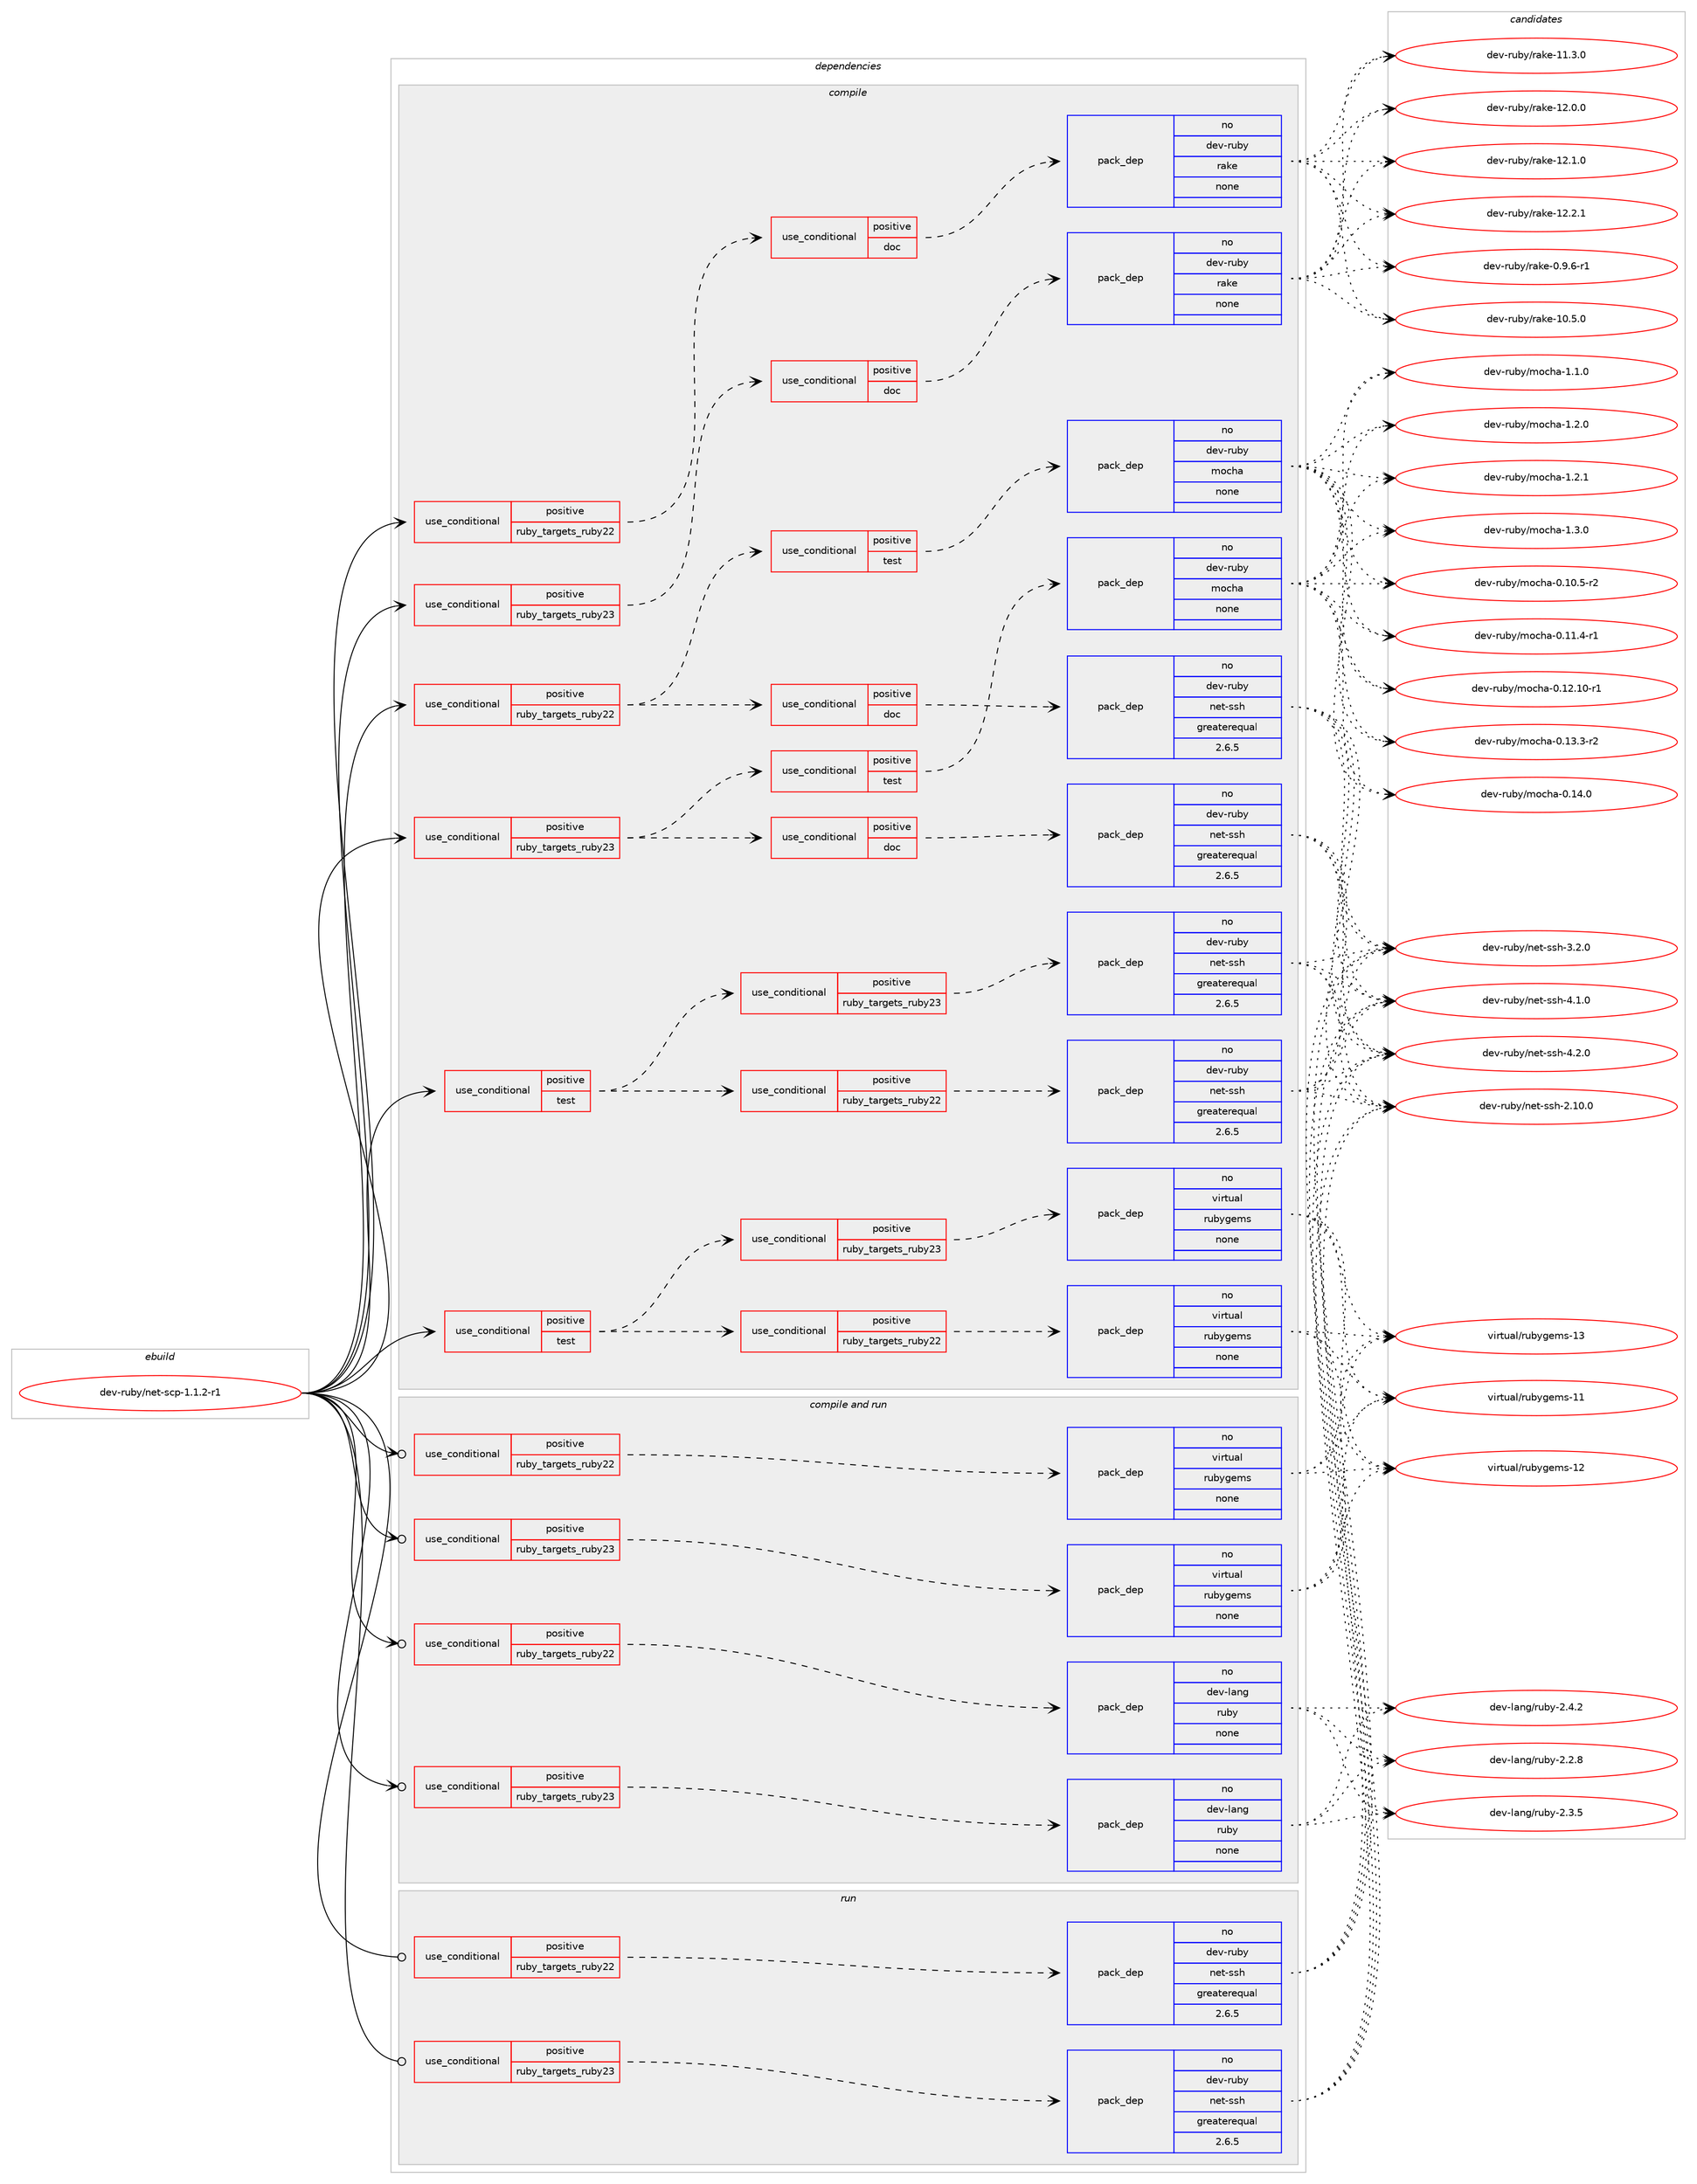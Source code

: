 digraph prolog {

# *************
# Graph options
# *************

newrank=true;
concentrate=true;
compound=true;
graph [rankdir=LR,fontname=Helvetica,fontsize=10,ranksep=1.5];#, ranksep=2.5, nodesep=0.2];
edge  [arrowhead=vee];
node  [fontname=Helvetica,fontsize=10];

# **********
# The ebuild
# **********

subgraph cluster_leftcol {
color=gray;
rank=same;
label=<<i>ebuild</i>>;
id [label="dev-ruby/net-scp-1.1.2-r1", color=red, width=4, href="../dev-ruby/net-scp-1.1.2-r1.svg"];
}

# ****************
# The dependencies
# ****************

subgraph cluster_midcol {
color=gray;
label=<<i>dependencies</i>>;
subgraph cluster_compile {
fillcolor="#eeeeee";
style=filled;
label=<<i>compile</i>>;
subgraph cond63167 {
dependency250300 [label=<<TABLE BORDER="0" CELLBORDER="1" CELLSPACING="0" CELLPADDING="4"><TR><TD ROWSPAN="3" CELLPADDING="10">use_conditional</TD></TR><TR><TD>positive</TD></TR><TR><TD>ruby_targets_ruby22</TD></TR></TABLE>>, shape=none, color=red];
subgraph cond63168 {
dependency250301 [label=<<TABLE BORDER="0" CELLBORDER="1" CELLSPACING="0" CELLPADDING="4"><TR><TD ROWSPAN="3" CELLPADDING="10">use_conditional</TD></TR><TR><TD>positive</TD></TR><TR><TD>doc</TD></TR></TABLE>>, shape=none, color=red];
subgraph pack183028 {
dependency250302 [label=<<TABLE BORDER="0" CELLBORDER="1" CELLSPACING="0" CELLPADDING="4" WIDTH="220"><TR><TD ROWSPAN="6" CELLPADDING="30">pack_dep</TD></TR><TR><TD WIDTH="110">no</TD></TR><TR><TD>dev-ruby</TD></TR><TR><TD>net-ssh</TD></TR><TR><TD>greaterequal</TD></TR><TR><TD>2.6.5</TD></TR></TABLE>>, shape=none, color=blue];
}
dependency250301:e -> dependency250302:w [weight=20,style="dashed",arrowhead="vee"];
}
dependency250300:e -> dependency250301:w [weight=20,style="dashed",arrowhead="vee"];
subgraph cond63169 {
dependency250303 [label=<<TABLE BORDER="0" CELLBORDER="1" CELLSPACING="0" CELLPADDING="4"><TR><TD ROWSPAN="3" CELLPADDING="10">use_conditional</TD></TR><TR><TD>positive</TD></TR><TR><TD>test</TD></TR></TABLE>>, shape=none, color=red];
subgraph pack183029 {
dependency250304 [label=<<TABLE BORDER="0" CELLBORDER="1" CELLSPACING="0" CELLPADDING="4" WIDTH="220"><TR><TD ROWSPAN="6" CELLPADDING="30">pack_dep</TD></TR><TR><TD WIDTH="110">no</TD></TR><TR><TD>dev-ruby</TD></TR><TR><TD>mocha</TD></TR><TR><TD>none</TD></TR><TR><TD></TD></TR></TABLE>>, shape=none, color=blue];
}
dependency250303:e -> dependency250304:w [weight=20,style="dashed",arrowhead="vee"];
}
dependency250300:e -> dependency250303:w [weight=20,style="dashed",arrowhead="vee"];
}
id:e -> dependency250300:w [weight=20,style="solid",arrowhead="vee"];
subgraph cond63170 {
dependency250305 [label=<<TABLE BORDER="0" CELLBORDER="1" CELLSPACING="0" CELLPADDING="4"><TR><TD ROWSPAN="3" CELLPADDING="10">use_conditional</TD></TR><TR><TD>positive</TD></TR><TR><TD>ruby_targets_ruby22</TD></TR></TABLE>>, shape=none, color=red];
subgraph cond63171 {
dependency250306 [label=<<TABLE BORDER="0" CELLBORDER="1" CELLSPACING="0" CELLPADDING="4"><TR><TD ROWSPAN="3" CELLPADDING="10">use_conditional</TD></TR><TR><TD>positive</TD></TR><TR><TD>doc</TD></TR></TABLE>>, shape=none, color=red];
subgraph pack183030 {
dependency250307 [label=<<TABLE BORDER="0" CELLBORDER="1" CELLSPACING="0" CELLPADDING="4" WIDTH="220"><TR><TD ROWSPAN="6" CELLPADDING="30">pack_dep</TD></TR><TR><TD WIDTH="110">no</TD></TR><TR><TD>dev-ruby</TD></TR><TR><TD>rake</TD></TR><TR><TD>none</TD></TR><TR><TD></TD></TR></TABLE>>, shape=none, color=blue];
}
dependency250306:e -> dependency250307:w [weight=20,style="dashed",arrowhead="vee"];
}
dependency250305:e -> dependency250306:w [weight=20,style="dashed",arrowhead="vee"];
}
id:e -> dependency250305:w [weight=20,style="solid",arrowhead="vee"];
subgraph cond63172 {
dependency250308 [label=<<TABLE BORDER="0" CELLBORDER="1" CELLSPACING="0" CELLPADDING="4"><TR><TD ROWSPAN="3" CELLPADDING="10">use_conditional</TD></TR><TR><TD>positive</TD></TR><TR><TD>ruby_targets_ruby23</TD></TR></TABLE>>, shape=none, color=red];
subgraph cond63173 {
dependency250309 [label=<<TABLE BORDER="0" CELLBORDER="1" CELLSPACING="0" CELLPADDING="4"><TR><TD ROWSPAN="3" CELLPADDING="10">use_conditional</TD></TR><TR><TD>positive</TD></TR><TR><TD>doc</TD></TR></TABLE>>, shape=none, color=red];
subgraph pack183031 {
dependency250310 [label=<<TABLE BORDER="0" CELLBORDER="1" CELLSPACING="0" CELLPADDING="4" WIDTH="220"><TR><TD ROWSPAN="6" CELLPADDING="30">pack_dep</TD></TR><TR><TD WIDTH="110">no</TD></TR><TR><TD>dev-ruby</TD></TR><TR><TD>net-ssh</TD></TR><TR><TD>greaterequal</TD></TR><TR><TD>2.6.5</TD></TR></TABLE>>, shape=none, color=blue];
}
dependency250309:e -> dependency250310:w [weight=20,style="dashed",arrowhead="vee"];
}
dependency250308:e -> dependency250309:w [weight=20,style="dashed",arrowhead="vee"];
subgraph cond63174 {
dependency250311 [label=<<TABLE BORDER="0" CELLBORDER="1" CELLSPACING="0" CELLPADDING="4"><TR><TD ROWSPAN="3" CELLPADDING="10">use_conditional</TD></TR><TR><TD>positive</TD></TR><TR><TD>test</TD></TR></TABLE>>, shape=none, color=red];
subgraph pack183032 {
dependency250312 [label=<<TABLE BORDER="0" CELLBORDER="1" CELLSPACING="0" CELLPADDING="4" WIDTH="220"><TR><TD ROWSPAN="6" CELLPADDING="30">pack_dep</TD></TR><TR><TD WIDTH="110">no</TD></TR><TR><TD>dev-ruby</TD></TR><TR><TD>mocha</TD></TR><TR><TD>none</TD></TR><TR><TD></TD></TR></TABLE>>, shape=none, color=blue];
}
dependency250311:e -> dependency250312:w [weight=20,style="dashed",arrowhead="vee"];
}
dependency250308:e -> dependency250311:w [weight=20,style="dashed",arrowhead="vee"];
}
id:e -> dependency250308:w [weight=20,style="solid",arrowhead="vee"];
subgraph cond63175 {
dependency250313 [label=<<TABLE BORDER="0" CELLBORDER="1" CELLSPACING="0" CELLPADDING="4"><TR><TD ROWSPAN="3" CELLPADDING="10">use_conditional</TD></TR><TR><TD>positive</TD></TR><TR><TD>ruby_targets_ruby23</TD></TR></TABLE>>, shape=none, color=red];
subgraph cond63176 {
dependency250314 [label=<<TABLE BORDER="0" CELLBORDER="1" CELLSPACING="0" CELLPADDING="4"><TR><TD ROWSPAN="3" CELLPADDING="10">use_conditional</TD></TR><TR><TD>positive</TD></TR><TR><TD>doc</TD></TR></TABLE>>, shape=none, color=red];
subgraph pack183033 {
dependency250315 [label=<<TABLE BORDER="0" CELLBORDER="1" CELLSPACING="0" CELLPADDING="4" WIDTH="220"><TR><TD ROWSPAN="6" CELLPADDING="30">pack_dep</TD></TR><TR><TD WIDTH="110">no</TD></TR><TR><TD>dev-ruby</TD></TR><TR><TD>rake</TD></TR><TR><TD>none</TD></TR><TR><TD></TD></TR></TABLE>>, shape=none, color=blue];
}
dependency250314:e -> dependency250315:w [weight=20,style="dashed",arrowhead="vee"];
}
dependency250313:e -> dependency250314:w [weight=20,style="dashed",arrowhead="vee"];
}
id:e -> dependency250313:w [weight=20,style="solid",arrowhead="vee"];
subgraph cond63177 {
dependency250316 [label=<<TABLE BORDER="0" CELLBORDER="1" CELLSPACING="0" CELLPADDING="4"><TR><TD ROWSPAN="3" CELLPADDING="10">use_conditional</TD></TR><TR><TD>positive</TD></TR><TR><TD>test</TD></TR></TABLE>>, shape=none, color=red];
subgraph cond63178 {
dependency250317 [label=<<TABLE BORDER="0" CELLBORDER="1" CELLSPACING="0" CELLPADDING="4"><TR><TD ROWSPAN="3" CELLPADDING="10">use_conditional</TD></TR><TR><TD>positive</TD></TR><TR><TD>ruby_targets_ruby22</TD></TR></TABLE>>, shape=none, color=red];
subgraph pack183034 {
dependency250318 [label=<<TABLE BORDER="0" CELLBORDER="1" CELLSPACING="0" CELLPADDING="4" WIDTH="220"><TR><TD ROWSPAN="6" CELLPADDING="30">pack_dep</TD></TR><TR><TD WIDTH="110">no</TD></TR><TR><TD>dev-ruby</TD></TR><TR><TD>net-ssh</TD></TR><TR><TD>greaterequal</TD></TR><TR><TD>2.6.5</TD></TR></TABLE>>, shape=none, color=blue];
}
dependency250317:e -> dependency250318:w [weight=20,style="dashed",arrowhead="vee"];
}
dependency250316:e -> dependency250317:w [weight=20,style="dashed",arrowhead="vee"];
subgraph cond63179 {
dependency250319 [label=<<TABLE BORDER="0" CELLBORDER="1" CELLSPACING="0" CELLPADDING="4"><TR><TD ROWSPAN="3" CELLPADDING="10">use_conditional</TD></TR><TR><TD>positive</TD></TR><TR><TD>ruby_targets_ruby23</TD></TR></TABLE>>, shape=none, color=red];
subgraph pack183035 {
dependency250320 [label=<<TABLE BORDER="0" CELLBORDER="1" CELLSPACING="0" CELLPADDING="4" WIDTH="220"><TR><TD ROWSPAN="6" CELLPADDING="30">pack_dep</TD></TR><TR><TD WIDTH="110">no</TD></TR><TR><TD>dev-ruby</TD></TR><TR><TD>net-ssh</TD></TR><TR><TD>greaterequal</TD></TR><TR><TD>2.6.5</TD></TR></TABLE>>, shape=none, color=blue];
}
dependency250319:e -> dependency250320:w [weight=20,style="dashed",arrowhead="vee"];
}
dependency250316:e -> dependency250319:w [weight=20,style="dashed",arrowhead="vee"];
}
id:e -> dependency250316:w [weight=20,style="solid",arrowhead="vee"];
subgraph cond63180 {
dependency250321 [label=<<TABLE BORDER="0" CELLBORDER="1" CELLSPACING="0" CELLPADDING="4"><TR><TD ROWSPAN="3" CELLPADDING="10">use_conditional</TD></TR><TR><TD>positive</TD></TR><TR><TD>test</TD></TR></TABLE>>, shape=none, color=red];
subgraph cond63181 {
dependency250322 [label=<<TABLE BORDER="0" CELLBORDER="1" CELLSPACING="0" CELLPADDING="4"><TR><TD ROWSPAN="3" CELLPADDING="10">use_conditional</TD></TR><TR><TD>positive</TD></TR><TR><TD>ruby_targets_ruby22</TD></TR></TABLE>>, shape=none, color=red];
subgraph pack183036 {
dependency250323 [label=<<TABLE BORDER="0" CELLBORDER="1" CELLSPACING="0" CELLPADDING="4" WIDTH="220"><TR><TD ROWSPAN="6" CELLPADDING="30">pack_dep</TD></TR><TR><TD WIDTH="110">no</TD></TR><TR><TD>virtual</TD></TR><TR><TD>rubygems</TD></TR><TR><TD>none</TD></TR><TR><TD></TD></TR></TABLE>>, shape=none, color=blue];
}
dependency250322:e -> dependency250323:w [weight=20,style="dashed",arrowhead="vee"];
}
dependency250321:e -> dependency250322:w [weight=20,style="dashed",arrowhead="vee"];
subgraph cond63182 {
dependency250324 [label=<<TABLE BORDER="0" CELLBORDER="1" CELLSPACING="0" CELLPADDING="4"><TR><TD ROWSPAN="3" CELLPADDING="10">use_conditional</TD></TR><TR><TD>positive</TD></TR><TR><TD>ruby_targets_ruby23</TD></TR></TABLE>>, shape=none, color=red];
subgraph pack183037 {
dependency250325 [label=<<TABLE BORDER="0" CELLBORDER="1" CELLSPACING="0" CELLPADDING="4" WIDTH="220"><TR><TD ROWSPAN="6" CELLPADDING="30">pack_dep</TD></TR><TR><TD WIDTH="110">no</TD></TR><TR><TD>virtual</TD></TR><TR><TD>rubygems</TD></TR><TR><TD>none</TD></TR><TR><TD></TD></TR></TABLE>>, shape=none, color=blue];
}
dependency250324:e -> dependency250325:w [weight=20,style="dashed",arrowhead="vee"];
}
dependency250321:e -> dependency250324:w [weight=20,style="dashed",arrowhead="vee"];
}
id:e -> dependency250321:w [weight=20,style="solid",arrowhead="vee"];
}
subgraph cluster_compileandrun {
fillcolor="#eeeeee";
style=filled;
label=<<i>compile and run</i>>;
subgraph cond63183 {
dependency250326 [label=<<TABLE BORDER="0" CELLBORDER="1" CELLSPACING="0" CELLPADDING="4"><TR><TD ROWSPAN="3" CELLPADDING="10">use_conditional</TD></TR><TR><TD>positive</TD></TR><TR><TD>ruby_targets_ruby22</TD></TR></TABLE>>, shape=none, color=red];
subgraph pack183038 {
dependency250327 [label=<<TABLE BORDER="0" CELLBORDER="1" CELLSPACING="0" CELLPADDING="4" WIDTH="220"><TR><TD ROWSPAN="6" CELLPADDING="30">pack_dep</TD></TR><TR><TD WIDTH="110">no</TD></TR><TR><TD>dev-lang</TD></TR><TR><TD>ruby</TD></TR><TR><TD>none</TD></TR><TR><TD></TD></TR></TABLE>>, shape=none, color=blue];
}
dependency250326:e -> dependency250327:w [weight=20,style="dashed",arrowhead="vee"];
}
id:e -> dependency250326:w [weight=20,style="solid",arrowhead="odotvee"];
subgraph cond63184 {
dependency250328 [label=<<TABLE BORDER="0" CELLBORDER="1" CELLSPACING="0" CELLPADDING="4"><TR><TD ROWSPAN="3" CELLPADDING="10">use_conditional</TD></TR><TR><TD>positive</TD></TR><TR><TD>ruby_targets_ruby22</TD></TR></TABLE>>, shape=none, color=red];
subgraph pack183039 {
dependency250329 [label=<<TABLE BORDER="0" CELLBORDER="1" CELLSPACING="0" CELLPADDING="4" WIDTH="220"><TR><TD ROWSPAN="6" CELLPADDING="30">pack_dep</TD></TR><TR><TD WIDTH="110">no</TD></TR><TR><TD>virtual</TD></TR><TR><TD>rubygems</TD></TR><TR><TD>none</TD></TR><TR><TD></TD></TR></TABLE>>, shape=none, color=blue];
}
dependency250328:e -> dependency250329:w [weight=20,style="dashed",arrowhead="vee"];
}
id:e -> dependency250328:w [weight=20,style="solid",arrowhead="odotvee"];
subgraph cond63185 {
dependency250330 [label=<<TABLE BORDER="0" CELLBORDER="1" CELLSPACING="0" CELLPADDING="4"><TR><TD ROWSPAN="3" CELLPADDING="10">use_conditional</TD></TR><TR><TD>positive</TD></TR><TR><TD>ruby_targets_ruby23</TD></TR></TABLE>>, shape=none, color=red];
subgraph pack183040 {
dependency250331 [label=<<TABLE BORDER="0" CELLBORDER="1" CELLSPACING="0" CELLPADDING="4" WIDTH="220"><TR><TD ROWSPAN="6" CELLPADDING="30">pack_dep</TD></TR><TR><TD WIDTH="110">no</TD></TR><TR><TD>dev-lang</TD></TR><TR><TD>ruby</TD></TR><TR><TD>none</TD></TR><TR><TD></TD></TR></TABLE>>, shape=none, color=blue];
}
dependency250330:e -> dependency250331:w [weight=20,style="dashed",arrowhead="vee"];
}
id:e -> dependency250330:w [weight=20,style="solid",arrowhead="odotvee"];
subgraph cond63186 {
dependency250332 [label=<<TABLE BORDER="0" CELLBORDER="1" CELLSPACING="0" CELLPADDING="4"><TR><TD ROWSPAN="3" CELLPADDING="10">use_conditional</TD></TR><TR><TD>positive</TD></TR><TR><TD>ruby_targets_ruby23</TD></TR></TABLE>>, shape=none, color=red];
subgraph pack183041 {
dependency250333 [label=<<TABLE BORDER="0" CELLBORDER="1" CELLSPACING="0" CELLPADDING="4" WIDTH="220"><TR><TD ROWSPAN="6" CELLPADDING="30">pack_dep</TD></TR><TR><TD WIDTH="110">no</TD></TR><TR><TD>virtual</TD></TR><TR><TD>rubygems</TD></TR><TR><TD>none</TD></TR><TR><TD></TD></TR></TABLE>>, shape=none, color=blue];
}
dependency250332:e -> dependency250333:w [weight=20,style="dashed",arrowhead="vee"];
}
id:e -> dependency250332:w [weight=20,style="solid",arrowhead="odotvee"];
}
subgraph cluster_run {
fillcolor="#eeeeee";
style=filled;
label=<<i>run</i>>;
subgraph cond63187 {
dependency250334 [label=<<TABLE BORDER="0" CELLBORDER="1" CELLSPACING="0" CELLPADDING="4"><TR><TD ROWSPAN="3" CELLPADDING="10">use_conditional</TD></TR><TR><TD>positive</TD></TR><TR><TD>ruby_targets_ruby22</TD></TR></TABLE>>, shape=none, color=red];
subgraph pack183042 {
dependency250335 [label=<<TABLE BORDER="0" CELLBORDER="1" CELLSPACING="0" CELLPADDING="4" WIDTH="220"><TR><TD ROWSPAN="6" CELLPADDING="30">pack_dep</TD></TR><TR><TD WIDTH="110">no</TD></TR><TR><TD>dev-ruby</TD></TR><TR><TD>net-ssh</TD></TR><TR><TD>greaterequal</TD></TR><TR><TD>2.6.5</TD></TR></TABLE>>, shape=none, color=blue];
}
dependency250334:e -> dependency250335:w [weight=20,style="dashed",arrowhead="vee"];
}
id:e -> dependency250334:w [weight=20,style="solid",arrowhead="odot"];
subgraph cond63188 {
dependency250336 [label=<<TABLE BORDER="0" CELLBORDER="1" CELLSPACING="0" CELLPADDING="4"><TR><TD ROWSPAN="3" CELLPADDING="10">use_conditional</TD></TR><TR><TD>positive</TD></TR><TR><TD>ruby_targets_ruby23</TD></TR></TABLE>>, shape=none, color=red];
subgraph pack183043 {
dependency250337 [label=<<TABLE BORDER="0" CELLBORDER="1" CELLSPACING="0" CELLPADDING="4" WIDTH="220"><TR><TD ROWSPAN="6" CELLPADDING="30">pack_dep</TD></TR><TR><TD WIDTH="110">no</TD></TR><TR><TD>dev-ruby</TD></TR><TR><TD>net-ssh</TD></TR><TR><TD>greaterequal</TD></TR><TR><TD>2.6.5</TD></TR></TABLE>>, shape=none, color=blue];
}
dependency250336:e -> dependency250337:w [weight=20,style="dashed",arrowhead="vee"];
}
id:e -> dependency250336:w [weight=20,style="solid",arrowhead="odot"];
}
}

# **************
# The candidates
# **************

subgraph cluster_choices {
rank=same;
color=gray;
label=<<i>candidates</i>>;

subgraph choice183028 {
color=black;
nodesep=1;
choice1001011184511411798121471101011164511511510445504649484648 [label="dev-ruby/net-ssh-2.10.0", color=red, width=4,href="../dev-ruby/net-ssh-2.10.0.svg"];
choice10010111845114117981214711010111645115115104455146504648 [label="dev-ruby/net-ssh-3.2.0", color=red, width=4,href="../dev-ruby/net-ssh-3.2.0.svg"];
choice10010111845114117981214711010111645115115104455246494648 [label="dev-ruby/net-ssh-4.1.0", color=red, width=4,href="../dev-ruby/net-ssh-4.1.0.svg"];
choice10010111845114117981214711010111645115115104455246504648 [label="dev-ruby/net-ssh-4.2.0", color=red, width=4,href="../dev-ruby/net-ssh-4.2.0.svg"];
dependency250302:e -> choice1001011184511411798121471101011164511511510445504649484648:w [style=dotted,weight="100"];
dependency250302:e -> choice10010111845114117981214711010111645115115104455146504648:w [style=dotted,weight="100"];
dependency250302:e -> choice10010111845114117981214711010111645115115104455246494648:w [style=dotted,weight="100"];
dependency250302:e -> choice10010111845114117981214711010111645115115104455246504648:w [style=dotted,weight="100"];
}
subgraph choice183029 {
color=black;
nodesep=1;
choice1001011184511411798121471091119910497454846494846534511450 [label="dev-ruby/mocha-0.10.5-r2", color=red, width=4,href="../dev-ruby/mocha-0.10.5-r2.svg"];
choice1001011184511411798121471091119910497454846494946524511449 [label="dev-ruby/mocha-0.11.4-r1", color=red, width=4,href="../dev-ruby/mocha-0.11.4-r1.svg"];
choice100101118451141179812147109111991049745484649504649484511449 [label="dev-ruby/mocha-0.12.10-r1", color=red, width=4,href="../dev-ruby/mocha-0.12.10-r1.svg"];
choice1001011184511411798121471091119910497454846495146514511450 [label="dev-ruby/mocha-0.13.3-r2", color=red, width=4,href="../dev-ruby/mocha-0.13.3-r2.svg"];
choice100101118451141179812147109111991049745484649524648 [label="dev-ruby/mocha-0.14.0", color=red, width=4,href="../dev-ruby/mocha-0.14.0.svg"];
choice1001011184511411798121471091119910497454946494648 [label="dev-ruby/mocha-1.1.0", color=red, width=4,href="../dev-ruby/mocha-1.1.0.svg"];
choice1001011184511411798121471091119910497454946504648 [label="dev-ruby/mocha-1.2.0", color=red, width=4,href="../dev-ruby/mocha-1.2.0.svg"];
choice1001011184511411798121471091119910497454946504649 [label="dev-ruby/mocha-1.2.1", color=red, width=4,href="../dev-ruby/mocha-1.2.1.svg"];
choice1001011184511411798121471091119910497454946514648 [label="dev-ruby/mocha-1.3.0", color=red, width=4,href="../dev-ruby/mocha-1.3.0.svg"];
dependency250304:e -> choice1001011184511411798121471091119910497454846494846534511450:w [style=dotted,weight="100"];
dependency250304:e -> choice1001011184511411798121471091119910497454846494946524511449:w [style=dotted,weight="100"];
dependency250304:e -> choice100101118451141179812147109111991049745484649504649484511449:w [style=dotted,weight="100"];
dependency250304:e -> choice1001011184511411798121471091119910497454846495146514511450:w [style=dotted,weight="100"];
dependency250304:e -> choice100101118451141179812147109111991049745484649524648:w [style=dotted,weight="100"];
dependency250304:e -> choice1001011184511411798121471091119910497454946494648:w [style=dotted,weight="100"];
dependency250304:e -> choice1001011184511411798121471091119910497454946504648:w [style=dotted,weight="100"];
dependency250304:e -> choice1001011184511411798121471091119910497454946504649:w [style=dotted,weight="100"];
dependency250304:e -> choice1001011184511411798121471091119910497454946514648:w [style=dotted,weight="100"];
}
subgraph choice183030 {
color=black;
nodesep=1;
choice100101118451141179812147114971071014548465746544511449 [label="dev-ruby/rake-0.9.6-r1", color=red, width=4,href="../dev-ruby/rake-0.9.6-r1.svg"];
choice1001011184511411798121471149710710145494846534648 [label="dev-ruby/rake-10.5.0", color=red, width=4,href="../dev-ruby/rake-10.5.0.svg"];
choice1001011184511411798121471149710710145494946514648 [label="dev-ruby/rake-11.3.0", color=red, width=4,href="../dev-ruby/rake-11.3.0.svg"];
choice1001011184511411798121471149710710145495046484648 [label="dev-ruby/rake-12.0.0", color=red, width=4,href="../dev-ruby/rake-12.0.0.svg"];
choice1001011184511411798121471149710710145495046494648 [label="dev-ruby/rake-12.1.0", color=red, width=4,href="../dev-ruby/rake-12.1.0.svg"];
choice1001011184511411798121471149710710145495046504649 [label="dev-ruby/rake-12.2.1", color=red, width=4,href="../dev-ruby/rake-12.2.1.svg"];
dependency250307:e -> choice100101118451141179812147114971071014548465746544511449:w [style=dotted,weight="100"];
dependency250307:e -> choice1001011184511411798121471149710710145494846534648:w [style=dotted,weight="100"];
dependency250307:e -> choice1001011184511411798121471149710710145494946514648:w [style=dotted,weight="100"];
dependency250307:e -> choice1001011184511411798121471149710710145495046484648:w [style=dotted,weight="100"];
dependency250307:e -> choice1001011184511411798121471149710710145495046494648:w [style=dotted,weight="100"];
dependency250307:e -> choice1001011184511411798121471149710710145495046504649:w [style=dotted,weight="100"];
}
subgraph choice183031 {
color=black;
nodesep=1;
choice1001011184511411798121471101011164511511510445504649484648 [label="dev-ruby/net-ssh-2.10.0", color=red, width=4,href="../dev-ruby/net-ssh-2.10.0.svg"];
choice10010111845114117981214711010111645115115104455146504648 [label="dev-ruby/net-ssh-3.2.0", color=red, width=4,href="../dev-ruby/net-ssh-3.2.0.svg"];
choice10010111845114117981214711010111645115115104455246494648 [label="dev-ruby/net-ssh-4.1.0", color=red, width=4,href="../dev-ruby/net-ssh-4.1.0.svg"];
choice10010111845114117981214711010111645115115104455246504648 [label="dev-ruby/net-ssh-4.2.0", color=red, width=4,href="../dev-ruby/net-ssh-4.2.0.svg"];
dependency250310:e -> choice1001011184511411798121471101011164511511510445504649484648:w [style=dotted,weight="100"];
dependency250310:e -> choice10010111845114117981214711010111645115115104455146504648:w [style=dotted,weight="100"];
dependency250310:e -> choice10010111845114117981214711010111645115115104455246494648:w [style=dotted,weight="100"];
dependency250310:e -> choice10010111845114117981214711010111645115115104455246504648:w [style=dotted,weight="100"];
}
subgraph choice183032 {
color=black;
nodesep=1;
choice1001011184511411798121471091119910497454846494846534511450 [label="dev-ruby/mocha-0.10.5-r2", color=red, width=4,href="../dev-ruby/mocha-0.10.5-r2.svg"];
choice1001011184511411798121471091119910497454846494946524511449 [label="dev-ruby/mocha-0.11.4-r1", color=red, width=4,href="../dev-ruby/mocha-0.11.4-r1.svg"];
choice100101118451141179812147109111991049745484649504649484511449 [label="dev-ruby/mocha-0.12.10-r1", color=red, width=4,href="../dev-ruby/mocha-0.12.10-r1.svg"];
choice1001011184511411798121471091119910497454846495146514511450 [label="dev-ruby/mocha-0.13.3-r2", color=red, width=4,href="../dev-ruby/mocha-0.13.3-r2.svg"];
choice100101118451141179812147109111991049745484649524648 [label="dev-ruby/mocha-0.14.0", color=red, width=4,href="../dev-ruby/mocha-0.14.0.svg"];
choice1001011184511411798121471091119910497454946494648 [label="dev-ruby/mocha-1.1.0", color=red, width=4,href="../dev-ruby/mocha-1.1.0.svg"];
choice1001011184511411798121471091119910497454946504648 [label="dev-ruby/mocha-1.2.0", color=red, width=4,href="../dev-ruby/mocha-1.2.0.svg"];
choice1001011184511411798121471091119910497454946504649 [label="dev-ruby/mocha-1.2.1", color=red, width=4,href="../dev-ruby/mocha-1.2.1.svg"];
choice1001011184511411798121471091119910497454946514648 [label="dev-ruby/mocha-1.3.0", color=red, width=4,href="../dev-ruby/mocha-1.3.0.svg"];
dependency250312:e -> choice1001011184511411798121471091119910497454846494846534511450:w [style=dotted,weight="100"];
dependency250312:e -> choice1001011184511411798121471091119910497454846494946524511449:w [style=dotted,weight="100"];
dependency250312:e -> choice100101118451141179812147109111991049745484649504649484511449:w [style=dotted,weight="100"];
dependency250312:e -> choice1001011184511411798121471091119910497454846495146514511450:w [style=dotted,weight="100"];
dependency250312:e -> choice100101118451141179812147109111991049745484649524648:w [style=dotted,weight="100"];
dependency250312:e -> choice1001011184511411798121471091119910497454946494648:w [style=dotted,weight="100"];
dependency250312:e -> choice1001011184511411798121471091119910497454946504648:w [style=dotted,weight="100"];
dependency250312:e -> choice1001011184511411798121471091119910497454946504649:w [style=dotted,weight="100"];
dependency250312:e -> choice1001011184511411798121471091119910497454946514648:w [style=dotted,weight="100"];
}
subgraph choice183033 {
color=black;
nodesep=1;
choice100101118451141179812147114971071014548465746544511449 [label="dev-ruby/rake-0.9.6-r1", color=red, width=4,href="../dev-ruby/rake-0.9.6-r1.svg"];
choice1001011184511411798121471149710710145494846534648 [label="dev-ruby/rake-10.5.0", color=red, width=4,href="../dev-ruby/rake-10.5.0.svg"];
choice1001011184511411798121471149710710145494946514648 [label="dev-ruby/rake-11.3.0", color=red, width=4,href="../dev-ruby/rake-11.3.0.svg"];
choice1001011184511411798121471149710710145495046484648 [label="dev-ruby/rake-12.0.0", color=red, width=4,href="../dev-ruby/rake-12.0.0.svg"];
choice1001011184511411798121471149710710145495046494648 [label="dev-ruby/rake-12.1.0", color=red, width=4,href="../dev-ruby/rake-12.1.0.svg"];
choice1001011184511411798121471149710710145495046504649 [label="dev-ruby/rake-12.2.1", color=red, width=4,href="../dev-ruby/rake-12.2.1.svg"];
dependency250315:e -> choice100101118451141179812147114971071014548465746544511449:w [style=dotted,weight="100"];
dependency250315:e -> choice1001011184511411798121471149710710145494846534648:w [style=dotted,weight="100"];
dependency250315:e -> choice1001011184511411798121471149710710145494946514648:w [style=dotted,weight="100"];
dependency250315:e -> choice1001011184511411798121471149710710145495046484648:w [style=dotted,weight="100"];
dependency250315:e -> choice1001011184511411798121471149710710145495046494648:w [style=dotted,weight="100"];
dependency250315:e -> choice1001011184511411798121471149710710145495046504649:w [style=dotted,weight="100"];
}
subgraph choice183034 {
color=black;
nodesep=1;
choice1001011184511411798121471101011164511511510445504649484648 [label="dev-ruby/net-ssh-2.10.0", color=red, width=4,href="../dev-ruby/net-ssh-2.10.0.svg"];
choice10010111845114117981214711010111645115115104455146504648 [label="dev-ruby/net-ssh-3.2.0", color=red, width=4,href="../dev-ruby/net-ssh-3.2.0.svg"];
choice10010111845114117981214711010111645115115104455246494648 [label="dev-ruby/net-ssh-4.1.0", color=red, width=4,href="../dev-ruby/net-ssh-4.1.0.svg"];
choice10010111845114117981214711010111645115115104455246504648 [label="dev-ruby/net-ssh-4.2.0", color=red, width=4,href="../dev-ruby/net-ssh-4.2.0.svg"];
dependency250318:e -> choice1001011184511411798121471101011164511511510445504649484648:w [style=dotted,weight="100"];
dependency250318:e -> choice10010111845114117981214711010111645115115104455146504648:w [style=dotted,weight="100"];
dependency250318:e -> choice10010111845114117981214711010111645115115104455246494648:w [style=dotted,weight="100"];
dependency250318:e -> choice10010111845114117981214711010111645115115104455246504648:w [style=dotted,weight="100"];
}
subgraph choice183035 {
color=black;
nodesep=1;
choice1001011184511411798121471101011164511511510445504649484648 [label="dev-ruby/net-ssh-2.10.0", color=red, width=4,href="../dev-ruby/net-ssh-2.10.0.svg"];
choice10010111845114117981214711010111645115115104455146504648 [label="dev-ruby/net-ssh-3.2.0", color=red, width=4,href="../dev-ruby/net-ssh-3.2.0.svg"];
choice10010111845114117981214711010111645115115104455246494648 [label="dev-ruby/net-ssh-4.1.0", color=red, width=4,href="../dev-ruby/net-ssh-4.1.0.svg"];
choice10010111845114117981214711010111645115115104455246504648 [label="dev-ruby/net-ssh-4.2.0", color=red, width=4,href="../dev-ruby/net-ssh-4.2.0.svg"];
dependency250320:e -> choice1001011184511411798121471101011164511511510445504649484648:w [style=dotted,weight="100"];
dependency250320:e -> choice10010111845114117981214711010111645115115104455146504648:w [style=dotted,weight="100"];
dependency250320:e -> choice10010111845114117981214711010111645115115104455246494648:w [style=dotted,weight="100"];
dependency250320:e -> choice10010111845114117981214711010111645115115104455246504648:w [style=dotted,weight="100"];
}
subgraph choice183036 {
color=black;
nodesep=1;
choice118105114116117971084711411798121103101109115454949 [label="virtual/rubygems-11", color=red, width=4,href="../virtual/rubygems-11.svg"];
choice118105114116117971084711411798121103101109115454950 [label="virtual/rubygems-12", color=red, width=4,href="../virtual/rubygems-12.svg"];
choice118105114116117971084711411798121103101109115454951 [label="virtual/rubygems-13", color=red, width=4,href="../virtual/rubygems-13.svg"];
dependency250323:e -> choice118105114116117971084711411798121103101109115454949:w [style=dotted,weight="100"];
dependency250323:e -> choice118105114116117971084711411798121103101109115454950:w [style=dotted,weight="100"];
dependency250323:e -> choice118105114116117971084711411798121103101109115454951:w [style=dotted,weight="100"];
}
subgraph choice183037 {
color=black;
nodesep=1;
choice118105114116117971084711411798121103101109115454949 [label="virtual/rubygems-11", color=red, width=4,href="../virtual/rubygems-11.svg"];
choice118105114116117971084711411798121103101109115454950 [label="virtual/rubygems-12", color=red, width=4,href="../virtual/rubygems-12.svg"];
choice118105114116117971084711411798121103101109115454951 [label="virtual/rubygems-13", color=red, width=4,href="../virtual/rubygems-13.svg"];
dependency250325:e -> choice118105114116117971084711411798121103101109115454949:w [style=dotted,weight="100"];
dependency250325:e -> choice118105114116117971084711411798121103101109115454950:w [style=dotted,weight="100"];
dependency250325:e -> choice118105114116117971084711411798121103101109115454951:w [style=dotted,weight="100"];
}
subgraph choice183038 {
color=black;
nodesep=1;
choice10010111845108971101034711411798121455046504656 [label="dev-lang/ruby-2.2.8", color=red, width=4,href="../dev-lang/ruby-2.2.8.svg"];
choice10010111845108971101034711411798121455046514653 [label="dev-lang/ruby-2.3.5", color=red, width=4,href="../dev-lang/ruby-2.3.5.svg"];
choice10010111845108971101034711411798121455046524650 [label="dev-lang/ruby-2.4.2", color=red, width=4,href="../dev-lang/ruby-2.4.2.svg"];
dependency250327:e -> choice10010111845108971101034711411798121455046504656:w [style=dotted,weight="100"];
dependency250327:e -> choice10010111845108971101034711411798121455046514653:w [style=dotted,weight="100"];
dependency250327:e -> choice10010111845108971101034711411798121455046524650:w [style=dotted,weight="100"];
}
subgraph choice183039 {
color=black;
nodesep=1;
choice118105114116117971084711411798121103101109115454949 [label="virtual/rubygems-11", color=red, width=4,href="../virtual/rubygems-11.svg"];
choice118105114116117971084711411798121103101109115454950 [label="virtual/rubygems-12", color=red, width=4,href="../virtual/rubygems-12.svg"];
choice118105114116117971084711411798121103101109115454951 [label="virtual/rubygems-13", color=red, width=4,href="../virtual/rubygems-13.svg"];
dependency250329:e -> choice118105114116117971084711411798121103101109115454949:w [style=dotted,weight="100"];
dependency250329:e -> choice118105114116117971084711411798121103101109115454950:w [style=dotted,weight="100"];
dependency250329:e -> choice118105114116117971084711411798121103101109115454951:w [style=dotted,weight="100"];
}
subgraph choice183040 {
color=black;
nodesep=1;
choice10010111845108971101034711411798121455046504656 [label="dev-lang/ruby-2.2.8", color=red, width=4,href="../dev-lang/ruby-2.2.8.svg"];
choice10010111845108971101034711411798121455046514653 [label="dev-lang/ruby-2.3.5", color=red, width=4,href="../dev-lang/ruby-2.3.5.svg"];
choice10010111845108971101034711411798121455046524650 [label="dev-lang/ruby-2.4.2", color=red, width=4,href="../dev-lang/ruby-2.4.2.svg"];
dependency250331:e -> choice10010111845108971101034711411798121455046504656:w [style=dotted,weight="100"];
dependency250331:e -> choice10010111845108971101034711411798121455046514653:w [style=dotted,weight="100"];
dependency250331:e -> choice10010111845108971101034711411798121455046524650:w [style=dotted,weight="100"];
}
subgraph choice183041 {
color=black;
nodesep=1;
choice118105114116117971084711411798121103101109115454949 [label="virtual/rubygems-11", color=red, width=4,href="../virtual/rubygems-11.svg"];
choice118105114116117971084711411798121103101109115454950 [label="virtual/rubygems-12", color=red, width=4,href="../virtual/rubygems-12.svg"];
choice118105114116117971084711411798121103101109115454951 [label="virtual/rubygems-13", color=red, width=4,href="../virtual/rubygems-13.svg"];
dependency250333:e -> choice118105114116117971084711411798121103101109115454949:w [style=dotted,weight="100"];
dependency250333:e -> choice118105114116117971084711411798121103101109115454950:w [style=dotted,weight="100"];
dependency250333:e -> choice118105114116117971084711411798121103101109115454951:w [style=dotted,weight="100"];
}
subgraph choice183042 {
color=black;
nodesep=1;
choice1001011184511411798121471101011164511511510445504649484648 [label="dev-ruby/net-ssh-2.10.0", color=red, width=4,href="../dev-ruby/net-ssh-2.10.0.svg"];
choice10010111845114117981214711010111645115115104455146504648 [label="dev-ruby/net-ssh-3.2.0", color=red, width=4,href="../dev-ruby/net-ssh-3.2.0.svg"];
choice10010111845114117981214711010111645115115104455246494648 [label="dev-ruby/net-ssh-4.1.0", color=red, width=4,href="../dev-ruby/net-ssh-4.1.0.svg"];
choice10010111845114117981214711010111645115115104455246504648 [label="dev-ruby/net-ssh-4.2.0", color=red, width=4,href="../dev-ruby/net-ssh-4.2.0.svg"];
dependency250335:e -> choice1001011184511411798121471101011164511511510445504649484648:w [style=dotted,weight="100"];
dependency250335:e -> choice10010111845114117981214711010111645115115104455146504648:w [style=dotted,weight="100"];
dependency250335:e -> choice10010111845114117981214711010111645115115104455246494648:w [style=dotted,weight="100"];
dependency250335:e -> choice10010111845114117981214711010111645115115104455246504648:w [style=dotted,weight="100"];
}
subgraph choice183043 {
color=black;
nodesep=1;
choice1001011184511411798121471101011164511511510445504649484648 [label="dev-ruby/net-ssh-2.10.0", color=red, width=4,href="../dev-ruby/net-ssh-2.10.0.svg"];
choice10010111845114117981214711010111645115115104455146504648 [label="dev-ruby/net-ssh-3.2.0", color=red, width=4,href="../dev-ruby/net-ssh-3.2.0.svg"];
choice10010111845114117981214711010111645115115104455246494648 [label="dev-ruby/net-ssh-4.1.0", color=red, width=4,href="../dev-ruby/net-ssh-4.1.0.svg"];
choice10010111845114117981214711010111645115115104455246504648 [label="dev-ruby/net-ssh-4.2.0", color=red, width=4,href="../dev-ruby/net-ssh-4.2.0.svg"];
dependency250337:e -> choice1001011184511411798121471101011164511511510445504649484648:w [style=dotted,weight="100"];
dependency250337:e -> choice10010111845114117981214711010111645115115104455146504648:w [style=dotted,weight="100"];
dependency250337:e -> choice10010111845114117981214711010111645115115104455246494648:w [style=dotted,weight="100"];
dependency250337:e -> choice10010111845114117981214711010111645115115104455246504648:w [style=dotted,weight="100"];
}
}

}

